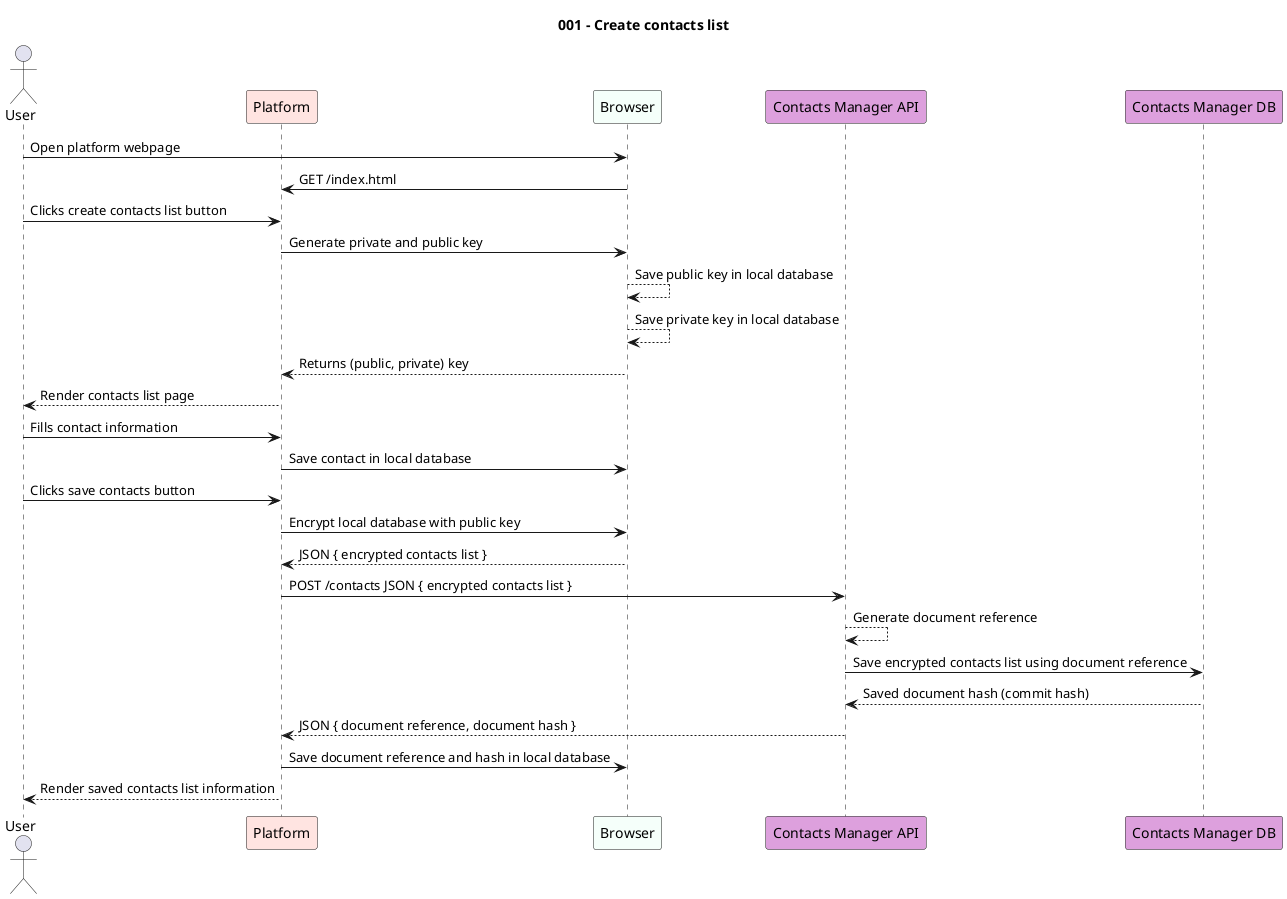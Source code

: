 @startuml 001-create-contacts-list

title "001 - Create contacts list"

actor User
participant "Platform" as PL #MistyRose
participant Browser #MintCream
participant "Contacts Manager API" as CNT #Plum
participant "Contacts Manager DB" as CNT_DB #Plum

User -> Browser : Open platform webpage
Browser -> PL : GET /index.html

User -> PL: Clicks create contacts list button
PL -> Browser: Generate private and public key
Browser --> Browser: Save public key in local database
Browser --> Browser: Save private key in local database
Browser --> PL: Returns (public, private) key
PL --> User: Render contacts list page

User -> PL: Fills contact information
PL -> Browser: Save contact in local database

User -> PL: Clicks save contacts button
PL -> Browser: Encrypt local database with public key
Browser --> PL: JSON { encrypted contacts list }
PL -> CNT: POST /contacts JSON { encrypted contacts list }
CNT --> CNT: Generate document reference
CNT -> CNT_DB: Save encrypted contacts list using document reference
CNT_DB --> CNT: Saved document hash (commit hash)
CNT --> PL: JSON { document reference, document hash }
PL -> Browser: Save document reference and hash in local database
PL --> User: Render saved contacts list information

@enduml
